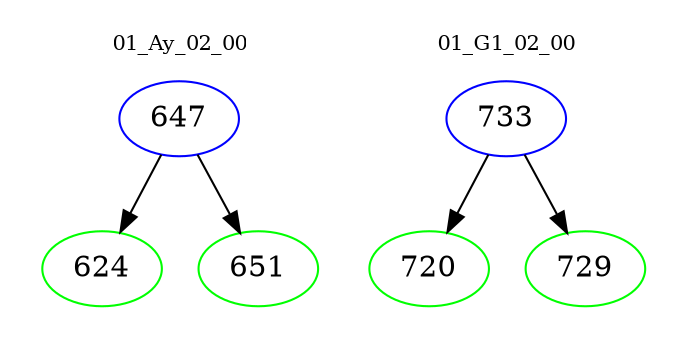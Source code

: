 digraph{
subgraph cluster_0 {
color = white
label = "01_Ay_02_00";
fontsize=10;
T0_647 [label="647", color="blue"]
T0_647 -> T0_624 [color="black"]
T0_624 [label="624", color="green"]
T0_647 -> T0_651 [color="black"]
T0_651 [label="651", color="green"]
}
subgraph cluster_1 {
color = white
label = "01_G1_02_00";
fontsize=10;
T1_733 [label="733", color="blue"]
T1_733 -> T1_720 [color="black"]
T1_720 [label="720", color="green"]
T1_733 -> T1_729 [color="black"]
T1_729 [label="729", color="green"]
}
}
